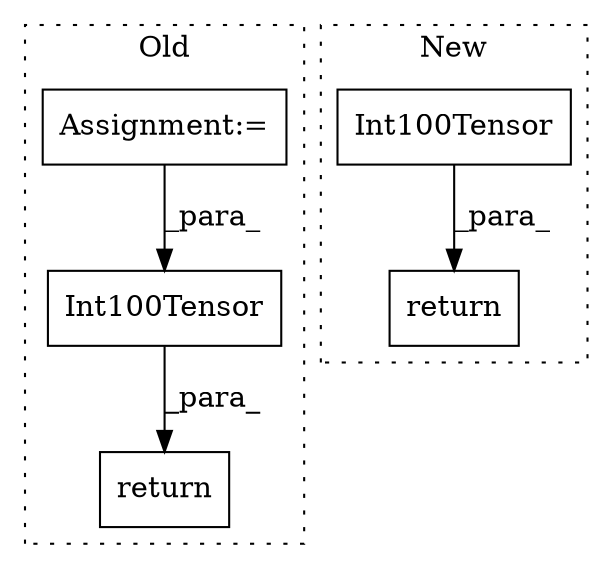 digraph G {
subgraph cluster0 {
1 [label="Int100Tensor" a="32" s="4111,4145" l="13,1" shape="box"];
3 [label="Assignment:=" a="7" s="4048" l="1" shape="box"];
5 [label="return" a="41" s="4104" l="7" shape="box"];
label = "Old";
style="dotted";
}
subgraph cluster1 {
2 [label="Int100Tensor" a="32" s="4223,4243" l="13,1" shape="box"];
4 [label="return" a="41" s="4216" l="7" shape="box"];
label = "New";
style="dotted";
}
1 -> 5 [label="_para_"];
2 -> 4 [label="_para_"];
3 -> 1 [label="_para_"];
}